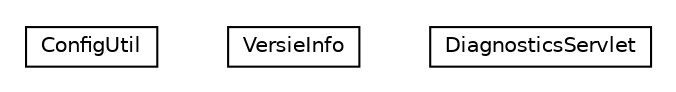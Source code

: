 #!/usr/local/bin/dot
#
# Class diagram 
# Generated by UMLGraph version R5_6-24-gf6e263 (http://www.umlgraph.org/)
#

digraph G {
	edge [fontname="Helvetica",fontsize=10,labelfontname="Helvetica",labelfontsize=10];
	node [fontname="Helvetica",fontsize=10,shape=plaintext];
	nodesep=0.25;
	ranksep=0.5;
	// nl.b3p.brmo.service.util.ConfigUtil
	c0 [label=<<table title="nl.b3p.brmo.service.util.ConfigUtil" border="0" cellborder="1" cellspacing="0" cellpadding="2" port="p" href="./ConfigUtil.html">
		<tr><td><table border="0" cellspacing="0" cellpadding="1">
<tr><td align="center" balign="center"> ConfigUtil </td></tr>
		</table></td></tr>
		</table>>, URL="./ConfigUtil.html", fontname="Helvetica", fontcolor="black", fontsize=10.0];
	// nl.b3p.brmo.service.util.VersieInfo
	c1 [label=<<table title="nl.b3p.brmo.service.util.VersieInfo" border="0" cellborder="1" cellspacing="0" cellpadding="2" port="p" href="./VersieInfo.html">
		<tr><td><table border="0" cellspacing="0" cellpadding="1">
<tr><td align="center" balign="center"> VersieInfo </td></tr>
		</table></td></tr>
		</table>>, URL="./VersieInfo.html", fontname="Helvetica", fontcolor="black", fontsize=10.0];
	// nl.b3p.brmo.service.util.DiagnosticsServlet
	c2 [label=<<table title="nl.b3p.brmo.service.util.DiagnosticsServlet" border="0" cellborder="1" cellspacing="0" cellpadding="2" port="p" href="./DiagnosticsServlet.html">
		<tr><td><table border="0" cellspacing="0" cellpadding="1">
<tr><td align="center" balign="center"> DiagnosticsServlet </td></tr>
		</table></td></tr>
		</table>>, URL="./DiagnosticsServlet.html", fontname="Helvetica", fontcolor="black", fontsize=10.0];
}


